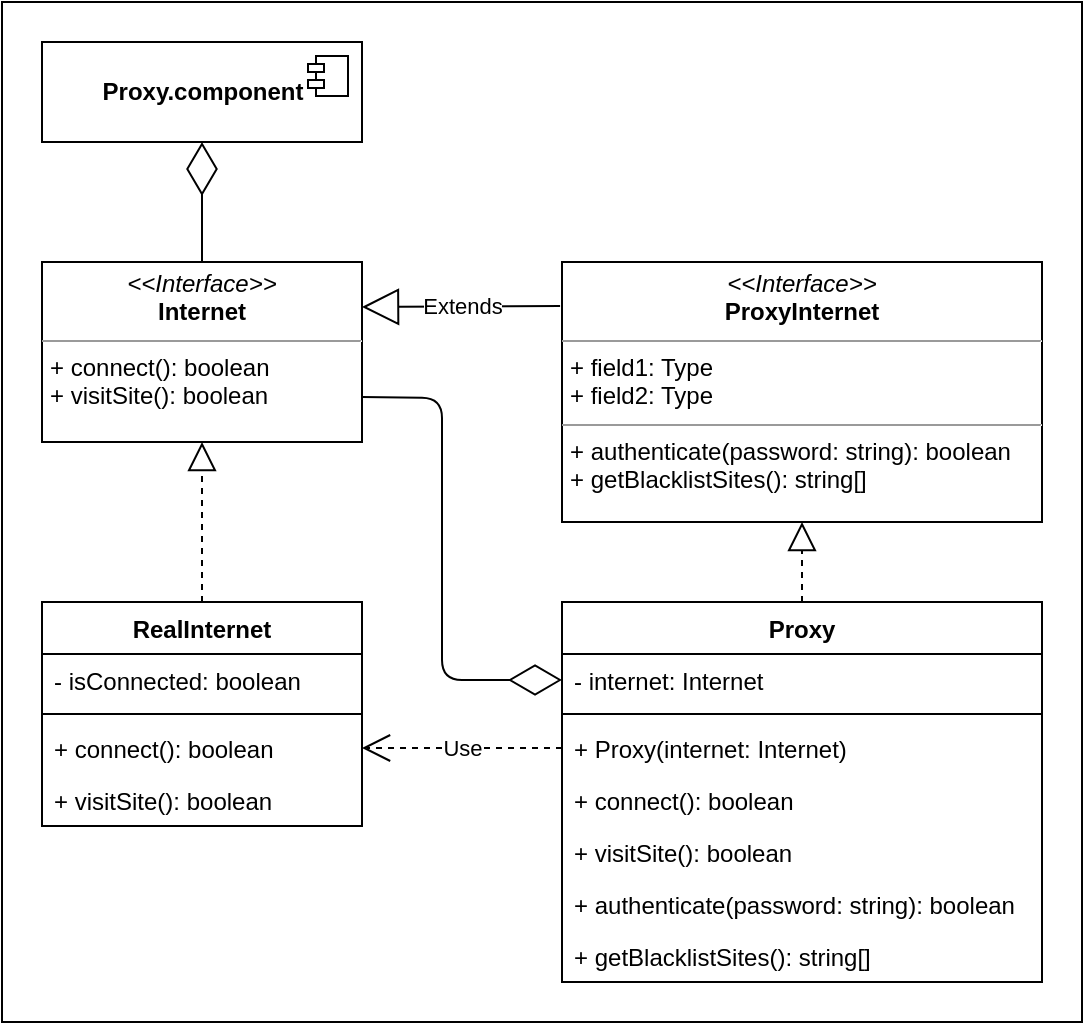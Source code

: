 <mxfile version="13.10.1" type="device"><diagram id="xSCwPx3OIBfjoqXyvevo" name="Page-1"><mxGraphModel dx="1009" dy="565" grid="1" gridSize="10" guides="1" tooltips="1" connect="1" arrows="1" fold="1" page="1" pageScale="1" pageWidth="827" pageHeight="1169" math="0" shadow="0"><root><mxCell id="0"/><mxCell id="1" parent="0"/><mxCell id="_glnrcFdKt2M00igRUFk-25" value="" style="rounded=0;whiteSpace=wrap;html=1;" vertex="1" parent="1"><mxGeometry x="260" y="30" width="540" height="510" as="geometry"/></mxCell><mxCell id="_glnrcFdKt2M00igRUFk-1" value="Proxy.component" style="html=1;dropTarget=0;fontStyle=1" vertex="1" parent="1"><mxGeometry x="280" y="50" width="160" height="50" as="geometry"/></mxCell><mxCell id="_glnrcFdKt2M00igRUFk-2" value="" style="shape=module;jettyWidth=8;jettyHeight=4;" vertex="1" parent="_glnrcFdKt2M00igRUFk-1"><mxGeometry x="1" width="20" height="20" relative="1" as="geometry"><mxPoint x="-27" y="7" as="offset"/></mxGeometry></mxCell><mxCell id="_glnrcFdKt2M00igRUFk-3" value="&lt;p style=&quot;margin: 0px ; margin-top: 4px ; text-align: center&quot;&gt;&lt;i&gt;&amp;lt;&amp;lt;Interface&amp;gt;&amp;gt;&lt;/i&gt;&lt;br&gt;&lt;b&gt;Internet&lt;/b&gt;&lt;/p&gt;&lt;hr size=&quot;1&quot;&gt;&lt;p style=&quot;margin: 0px ; margin-left: 4px&quot;&gt;+ connect(): boolean&lt;/p&gt;&lt;p style=&quot;margin: 0px ; margin-left: 4px&quot;&gt;+ visitSite(): boolean&lt;/p&gt;" style="verticalAlign=top;align=left;overflow=fill;fontSize=12;fontFamily=Helvetica;html=1;" vertex="1" parent="1"><mxGeometry x="280" y="160" width="160" height="90" as="geometry"/></mxCell><mxCell id="_glnrcFdKt2M00igRUFk-4" value="" style="endArrow=diamondThin;endFill=0;endSize=24;html=1;entryX=0.5;entryY=1;entryDx=0;entryDy=0;exitX=0.5;exitY=0;exitDx=0;exitDy=0;" edge="1" parent="1" source="_glnrcFdKt2M00igRUFk-3" target="_glnrcFdKt2M00igRUFk-1"><mxGeometry width="160" relative="1" as="geometry"><mxPoint x="360" y="380" as="sourcePoint"/><mxPoint x="520" y="380" as="targetPoint"/></mxGeometry></mxCell><mxCell id="_glnrcFdKt2M00igRUFk-5" value="RealInternet" style="swimlane;fontStyle=1;align=center;verticalAlign=top;childLayout=stackLayout;horizontal=1;startSize=26;horizontalStack=0;resizeParent=1;resizeParentMax=0;resizeLast=0;collapsible=1;marginBottom=0;" vertex="1" parent="1"><mxGeometry x="280" y="330" width="160" height="112" as="geometry"/></mxCell><mxCell id="_glnrcFdKt2M00igRUFk-6" value="- isConnected: boolean" style="text;strokeColor=none;fillColor=none;align=left;verticalAlign=top;spacingLeft=4;spacingRight=4;overflow=hidden;rotatable=0;points=[[0,0.5],[1,0.5]];portConstraint=eastwest;" vertex="1" parent="_glnrcFdKt2M00igRUFk-5"><mxGeometry y="26" width="160" height="26" as="geometry"/></mxCell><mxCell id="_glnrcFdKt2M00igRUFk-7" value="" style="line;strokeWidth=1;fillColor=none;align=left;verticalAlign=middle;spacingTop=-1;spacingLeft=3;spacingRight=3;rotatable=0;labelPosition=right;points=[];portConstraint=eastwest;" vertex="1" parent="_glnrcFdKt2M00igRUFk-5"><mxGeometry y="52" width="160" height="8" as="geometry"/></mxCell><mxCell id="_glnrcFdKt2M00igRUFk-8" value="+ connect(): boolean" style="text;strokeColor=none;fillColor=none;align=left;verticalAlign=top;spacingLeft=4;spacingRight=4;overflow=hidden;rotatable=0;points=[[0,0.5],[1,0.5]];portConstraint=eastwest;" vertex="1" parent="_glnrcFdKt2M00igRUFk-5"><mxGeometry y="60" width="160" height="26" as="geometry"/></mxCell><mxCell id="_glnrcFdKt2M00igRUFk-9" value="+ visitSite(): boolean" style="text;strokeColor=none;fillColor=none;align=left;verticalAlign=top;spacingLeft=4;spacingRight=4;overflow=hidden;rotatable=0;points=[[0,0.5],[1,0.5]];portConstraint=eastwest;" vertex="1" parent="_glnrcFdKt2M00igRUFk-5"><mxGeometry y="86" width="160" height="26" as="geometry"/></mxCell><mxCell id="_glnrcFdKt2M00igRUFk-10" value="&lt;p style=&quot;margin: 0px ; margin-top: 4px ; text-align: center&quot;&gt;&lt;i&gt;&amp;lt;&amp;lt;Interface&amp;gt;&amp;gt;&lt;/i&gt;&lt;br&gt;&lt;b&gt;ProxyInternet&lt;/b&gt;&lt;/p&gt;&lt;hr size=&quot;1&quot;&gt;&lt;p style=&quot;margin: 0px ; margin-left: 4px&quot;&gt;+ field1: Type&lt;br&gt;+ field2: Type&lt;/p&gt;&lt;hr size=&quot;1&quot;&gt;&lt;p style=&quot;margin: 0px ; margin-left: 4px&quot;&gt;+ authenticate(password: string): boolean&lt;/p&gt;&lt;p style=&quot;margin: 0px ; margin-left: 4px&quot;&gt;+ getBlacklistSites(): string[]&lt;/p&gt;" style="verticalAlign=top;align=left;overflow=fill;fontSize=12;fontFamily=Helvetica;html=1;" vertex="1" parent="1"><mxGeometry x="540" y="160" width="240" height="130" as="geometry"/></mxCell><mxCell id="_glnrcFdKt2M00igRUFk-11" value="Extends" style="endArrow=block;endSize=16;endFill=0;html=1;entryX=1;entryY=0.25;entryDx=0;entryDy=0;exitX=-0.004;exitY=0.169;exitDx=0;exitDy=0;exitPerimeter=0;" edge="1" parent="1" source="_glnrcFdKt2M00igRUFk-10" target="_glnrcFdKt2M00igRUFk-3"><mxGeometry width="160" relative="1" as="geometry"><mxPoint x="560" y="420" as="sourcePoint"/><mxPoint x="720" y="420" as="targetPoint"/></mxGeometry></mxCell><mxCell id="_glnrcFdKt2M00igRUFk-12" value="Proxy" style="swimlane;fontStyle=1;align=center;verticalAlign=top;childLayout=stackLayout;horizontal=1;startSize=26;horizontalStack=0;resizeParent=1;resizeParentMax=0;resizeLast=0;collapsible=1;marginBottom=0;" vertex="1" parent="1"><mxGeometry x="540" y="330" width="240" height="190" as="geometry"/></mxCell><mxCell id="_glnrcFdKt2M00igRUFk-13" value="- internet: Internet" style="text;strokeColor=none;fillColor=none;align=left;verticalAlign=top;spacingLeft=4;spacingRight=4;overflow=hidden;rotatable=0;points=[[0,0.5],[1,0.5]];portConstraint=eastwest;" vertex="1" parent="_glnrcFdKt2M00igRUFk-12"><mxGeometry y="26" width="240" height="26" as="geometry"/></mxCell><mxCell id="_glnrcFdKt2M00igRUFk-14" value="" style="line;strokeWidth=1;fillColor=none;align=left;verticalAlign=middle;spacingTop=-1;spacingLeft=3;spacingRight=3;rotatable=0;labelPosition=right;points=[];portConstraint=eastwest;" vertex="1" parent="_glnrcFdKt2M00igRUFk-12"><mxGeometry y="52" width="240" height="8" as="geometry"/></mxCell><mxCell id="_glnrcFdKt2M00igRUFk-22" value="+ Proxy(internet: Internet)" style="text;strokeColor=none;fillColor=none;align=left;verticalAlign=top;spacingLeft=4;spacingRight=4;overflow=hidden;rotatable=0;points=[[0,0.5],[1,0.5]];portConstraint=eastwest;" vertex="1" parent="_glnrcFdKt2M00igRUFk-12"><mxGeometry y="60" width="240" height="26" as="geometry"/></mxCell><mxCell id="_glnrcFdKt2M00igRUFk-15" value="+ connect(): boolean" style="text;strokeColor=none;fillColor=none;align=left;verticalAlign=top;spacingLeft=4;spacingRight=4;overflow=hidden;rotatable=0;points=[[0,0.5],[1,0.5]];portConstraint=eastwest;" vertex="1" parent="_glnrcFdKt2M00igRUFk-12"><mxGeometry y="86" width="240" height="26" as="geometry"/></mxCell><mxCell id="_glnrcFdKt2M00igRUFk-16" value="+ visitSite(): boolean" style="text;strokeColor=none;fillColor=none;align=left;verticalAlign=top;spacingLeft=4;spacingRight=4;overflow=hidden;rotatable=0;points=[[0,0.5],[1,0.5]];portConstraint=eastwest;" vertex="1" parent="_glnrcFdKt2M00igRUFk-12"><mxGeometry y="112" width="240" height="26" as="geometry"/></mxCell><mxCell id="_glnrcFdKt2M00igRUFk-17" value="+ authenticate(password: string): boolean&#10;" style="text;strokeColor=none;fillColor=none;align=left;verticalAlign=top;spacingLeft=4;spacingRight=4;overflow=hidden;rotatable=0;points=[[0,0.5],[1,0.5]];portConstraint=eastwest;" vertex="1" parent="_glnrcFdKt2M00igRUFk-12"><mxGeometry y="138" width="240" height="26" as="geometry"/></mxCell><mxCell id="_glnrcFdKt2M00igRUFk-18" value="+ getBlacklistSites(): string[]" style="text;strokeColor=none;fillColor=none;align=left;verticalAlign=top;spacingLeft=4;spacingRight=4;overflow=hidden;rotatable=0;points=[[0,0.5],[1,0.5]];portConstraint=eastwest;" vertex="1" parent="_glnrcFdKt2M00igRUFk-12"><mxGeometry y="164" width="240" height="26" as="geometry"/></mxCell><mxCell id="_glnrcFdKt2M00igRUFk-19" value="" style="endArrow=block;dashed=1;endFill=0;endSize=12;html=1;entryX=0.5;entryY=1;entryDx=0;entryDy=0;exitX=0.5;exitY=0;exitDx=0;exitDy=0;" edge="1" parent="1" source="_glnrcFdKt2M00igRUFk-12" target="_glnrcFdKt2M00igRUFk-10"><mxGeometry width="160" relative="1" as="geometry"><mxPoint x="460" y="560" as="sourcePoint"/><mxPoint x="620" y="560" as="targetPoint"/></mxGeometry></mxCell><mxCell id="_glnrcFdKt2M00igRUFk-20" value="" style="endArrow=block;dashed=1;endFill=0;endSize=12;html=1;entryX=0.5;entryY=1;entryDx=0;entryDy=0;exitX=0.5;exitY=0;exitDx=0;exitDy=0;" edge="1" parent="1" source="_glnrcFdKt2M00igRUFk-5" target="_glnrcFdKt2M00igRUFk-3"><mxGeometry width="160" relative="1" as="geometry"><mxPoint x="300" y="530" as="sourcePoint"/><mxPoint x="460" y="530" as="targetPoint"/></mxGeometry></mxCell><mxCell id="_glnrcFdKt2M00igRUFk-23" value="" style="endArrow=diamondThin;endFill=0;endSize=24;html=1;entryX=0;entryY=0.5;entryDx=0;entryDy=0;exitX=1;exitY=0.75;exitDx=0;exitDy=0;" edge="1" parent="1" source="_glnrcFdKt2M00igRUFk-3" target="_glnrcFdKt2M00igRUFk-13"><mxGeometry width="160" relative="1" as="geometry"><mxPoint x="320" y="490" as="sourcePoint"/><mxPoint x="480" y="490" as="targetPoint"/><Array as="points"><mxPoint x="480" y="228"/><mxPoint x="480" y="369"/></Array></mxGeometry></mxCell><mxCell id="_glnrcFdKt2M00igRUFk-24" value="Use" style="endArrow=open;endSize=12;dashed=1;html=1;exitX=0;exitY=0.5;exitDx=0;exitDy=0;entryX=1;entryY=0.5;entryDx=0;entryDy=0;" edge="1" parent="1" source="_glnrcFdKt2M00igRUFk-22" target="_glnrcFdKt2M00igRUFk-8"><mxGeometry width="160" relative="1" as="geometry"><mxPoint x="300" y="500" as="sourcePoint"/><mxPoint x="460" y="500" as="targetPoint"/></mxGeometry></mxCell></root></mxGraphModel></diagram></mxfile>
